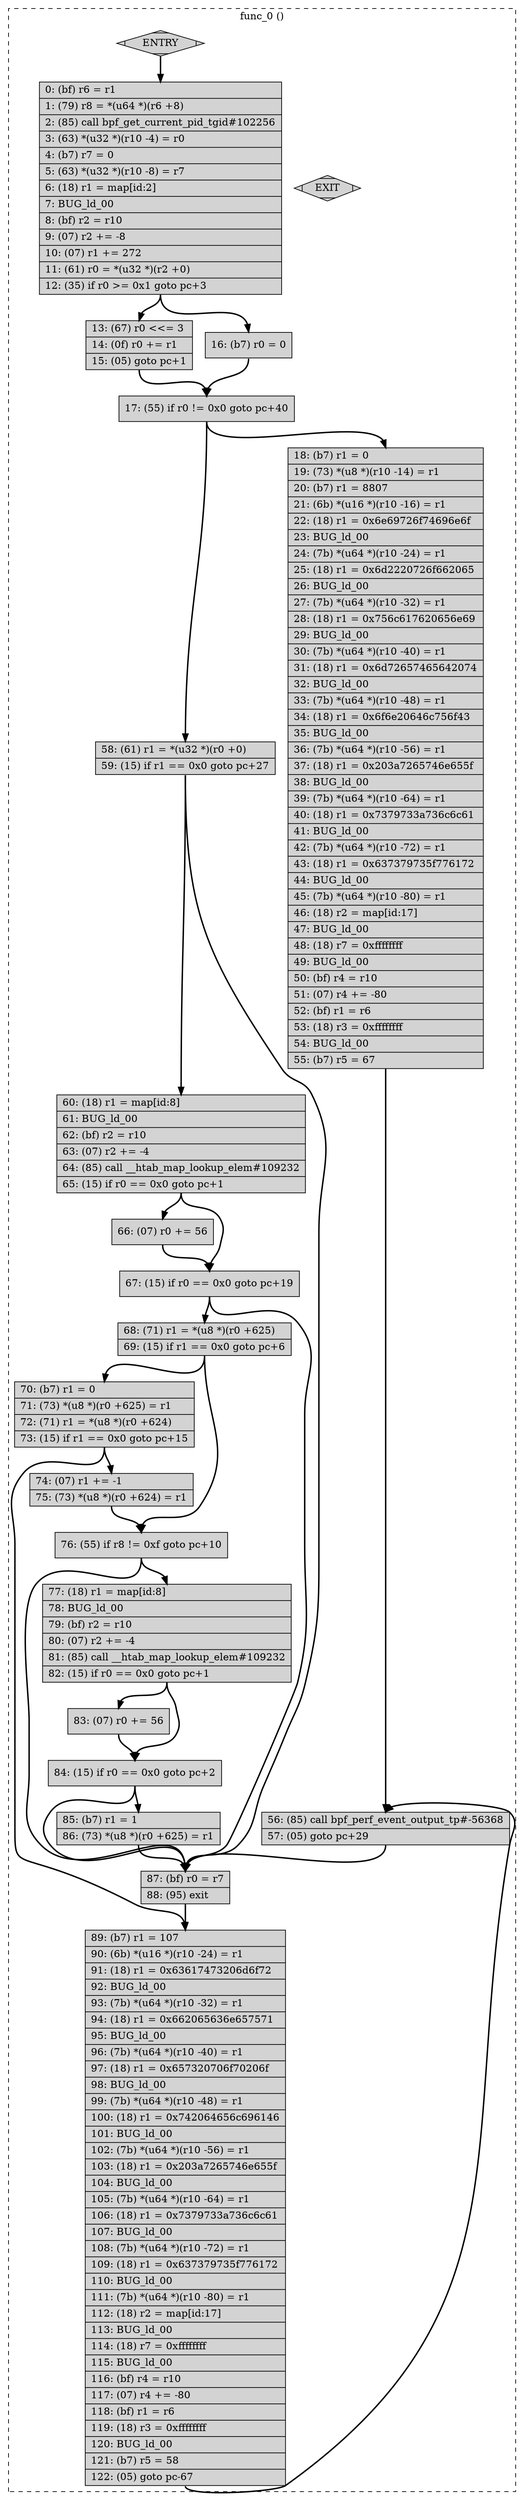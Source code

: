 digraph "DOT graph for eBPF program" {
subgraph "cluster_0" {
	style="dashed";
	color="black";
	label="func_0 ()";
	fn_0_bb_0 [shape=Mdiamond,style=filled,label="ENTRY"];

	fn_0_bb_2 [shape=record,style=filled,label="{   0: (bf) r6 = r1\l\
 |    1: (79) r8 = *(u64 *)(r6 +8)\l\
 |    2: (85) call bpf_get_current_pid_tgid#102256\l\
 |    3: (63) *(u32 *)(r10 -4) = r0\l\
 |    4: (b7) r7 = 0\l\
 |    5: (63) *(u32 *)(r10 -8) = r7\l\
 |    6: (18) r1 = map[id:2]\l\
 |    7: BUG_ld_00\l\
 |    8: (bf) r2 = r10\l\
 |    9: (07) r2 += -8\l\
 |   10: (07) r1 += 272\l\
 |   11: (61) r0 = *(u32 *)(r2 +0)\l\
 |   12: (35) if r0 \>= 0x1 goto pc+3\l\
}"];

	fn_0_bb_3 [shape=record,style=filled,label="{  13: (67) r0 \<\<= 3\l\
 |   14: (0f) r0 += r1\l\
 |   15: (05) goto pc+1\l\
}"];

	fn_0_bb_4 [shape=record,style=filled,label="{  16: (b7) r0 = 0\l\
}"];

	fn_0_bb_5 [shape=record,style=filled,label="{  17: (55) if r0 != 0x0 goto pc+40\l\
}"];

	fn_0_bb_6 [shape=record,style=filled,label="{  18: (b7) r1 = 0\l\
 |   19: (73) *(u8 *)(r10 -14) = r1\l\
 |   20: (b7) r1 = 8807\l\
 |   21: (6b) *(u16 *)(r10 -16) = r1\l\
 |   22: (18) r1 = 0x6e69726f74696e6f\l\
 |   23: BUG_ld_00\l\
 |   24: (7b) *(u64 *)(r10 -24) = r1\l\
 |   25: (18) r1 = 0x6d2220726f662065\l\
 |   26: BUG_ld_00\l\
 |   27: (7b) *(u64 *)(r10 -32) = r1\l\
 |   28: (18) r1 = 0x756c617620656e69\l\
 |   29: BUG_ld_00\l\
 |   30: (7b) *(u64 *)(r10 -40) = r1\l\
 |   31: (18) r1 = 0x6d72657465642074\l\
 |   32: BUG_ld_00\l\
 |   33: (7b) *(u64 *)(r10 -48) = r1\l\
 |   34: (18) r1 = 0x6f6e20646c756f43\l\
 |   35: BUG_ld_00\l\
 |   36: (7b) *(u64 *)(r10 -56) = r1\l\
 |   37: (18) r1 = 0x203a7265746e655f\l\
 |   38: BUG_ld_00\l\
 |   39: (7b) *(u64 *)(r10 -64) = r1\l\
 |   40: (18) r1 = 0x7379733a736c6c61\l\
 |   41: BUG_ld_00\l\
 |   42: (7b) *(u64 *)(r10 -72) = r1\l\
 |   43: (18) r1 = 0x637379735f776172\l\
 |   44: BUG_ld_00\l\
 |   45: (7b) *(u64 *)(r10 -80) = r1\l\
 |   46: (18) r2 = map[id:17]\l\
 |   47: BUG_ld_00\l\
 |   48: (18) r7 = 0xffffffff\l\
 |   49: BUG_ld_00\l\
 |   50: (bf) r4 = r10\l\
 |   51: (07) r4 += -80\l\
 |   52: (bf) r1 = r6\l\
 |   53: (18) r3 = 0xffffffff\l\
 |   54: BUG_ld_00\l\
 |   55: (b7) r5 = 67\l\
}"];

	fn_0_bb_7 [shape=record,style=filled,label="{  56: (85) call bpf_perf_event_output_tp#-56368\l\
 |   57: (05) goto pc+29\l\
}"];

	fn_0_bb_8 [shape=record,style=filled,label="{  58: (61) r1 = *(u32 *)(r0 +0)\l\
 |   59: (15) if r1 == 0x0 goto pc+27\l\
}"];

	fn_0_bb_9 [shape=record,style=filled,label="{  60: (18) r1 = map[id:8]\l\
 |   61: BUG_ld_00\l\
 |   62: (bf) r2 = r10\l\
 |   63: (07) r2 += -4\l\
 |   64: (85) call __htab_map_lookup_elem#109232\l\
 |   65: (15) if r0 == 0x0 goto pc+1\l\
}"];

	fn_0_bb_10 [shape=record,style=filled,label="{  66: (07) r0 += 56\l\
}"];

	fn_0_bb_11 [shape=record,style=filled,label="{  67: (15) if r0 == 0x0 goto pc+19\l\
}"];

	fn_0_bb_12 [shape=record,style=filled,label="{  68: (71) r1 = *(u8 *)(r0 +625)\l\
 |   69: (15) if r1 == 0x0 goto pc+6\l\
}"];

	fn_0_bb_13 [shape=record,style=filled,label="{  70: (b7) r1 = 0\l\
 |   71: (73) *(u8 *)(r0 +625) = r1\l\
 |   72: (71) r1 = *(u8 *)(r0 +624)\l\
 |   73: (15) if r1 == 0x0 goto pc+15\l\
}"];

	fn_0_bb_14 [shape=record,style=filled,label="{  74: (07) r1 += -1\l\
 |   75: (73) *(u8 *)(r0 +624) = r1\l\
}"];

	fn_0_bb_15 [shape=record,style=filled,label="{  76: (55) if r8 != 0xf goto pc+10\l\
}"];

	fn_0_bb_16 [shape=record,style=filled,label="{  77: (18) r1 = map[id:8]\l\
 |   78: BUG_ld_00\l\
 |   79: (bf) r2 = r10\l\
 |   80: (07) r2 += -4\l\
 |   81: (85) call __htab_map_lookup_elem#109232\l\
 |   82: (15) if r0 == 0x0 goto pc+1\l\
}"];

	fn_0_bb_17 [shape=record,style=filled,label="{  83: (07) r0 += 56\l\
}"];

	fn_0_bb_18 [shape=record,style=filled,label="{  84: (15) if r0 == 0x0 goto pc+2\l\
}"];

	fn_0_bb_19 [shape=record,style=filled,label="{  85: (b7) r1 = 1\l\
 |   86: (73) *(u8 *)(r0 +625) = r1\l\
}"];

	fn_0_bb_20 [shape=record,style=filled,label="{  87: (bf) r0 = r7\l\
 |   88: (95) exit\l\
}"];

	fn_0_bb_21 [shape=record,style=filled,label="{  89: (b7) r1 = 107\l\
 |   90: (6b) *(u16 *)(r10 -24) = r1\l\
 |   91: (18) r1 = 0x63617473206d6f72\l\
 |   92: BUG_ld_00\l\
 |   93: (7b) *(u64 *)(r10 -32) = r1\l\
 |   94: (18) r1 = 0x662065636e657571\l\
 |   95: BUG_ld_00\l\
 |   96: (7b) *(u64 *)(r10 -40) = r1\l\
 |   97: (18) r1 = 0x657320706f70206f\l\
 |   98: BUG_ld_00\l\
 |   99: (7b) *(u64 *)(r10 -48) = r1\l\
 |  100: (18) r1 = 0x742064656c696146\l\
 |  101: BUG_ld_00\l\
 |  102: (7b) *(u64 *)(r10 -56) = r1\l\
 |  103: (18) r1 = 0x203a7265746e655f\l\
 |  104: BUG_ld_00\l\
 |  105: (7b) *(u64 *)(r10 -64) = r1\l\
 |  106: (18) r1 = 0x7379733a736c6c61\l\
 |  107: BUG_ld_00\l\
 |  108: (7b) *(u64 *)(r10 -72) = r1\l\
 |  109: (18) r1 = 0x637379735f776172\l\
 |  110: BUG_ld_00\l\
 |  111: (7b) *(u64 *)(r10 -80) = r1\l\
 |  112: (18) r2 = map[id:17]\l\
 |  113: BUG_ld_00\l\
 |  114: (18) r7 = 0xffffffff\l\
 |  115: BUG_ld_00\l\
 |  116: (bf) r4 = r10\l\
 |  117: (07) r4 += -80\l\
 |  118: (bf) r1 = r6\l\
 |  119: (18) r3 = 0xffffffff\l\
 |  120: BUG_ld_00\l\
 |  121: (b7) r5 = 58\l\
 |  122: (05) goto pc-67\l\
}"];

	fn_0_bb_1 [shape=Mdiamond,style=filled,label="EXIT"];

	fn_0_bb_0:s -> fn_0_bb_2:n [style="solid,bold", color=black, weight=10, constraint=true];
	fn_0_bb_2:s -> fn_0_bb_3:n [style="solid,bold", color=black, weight=10, constraint=true];
	fn_0_bb_2:s -> fn_0_bb_4:n [style="solid,bold", color=black, weight=10, constraint=true];
	fn_0_bb_3:s -> fn_0_bb_5:n [style="solid,bold", color=black, weight=10, constraint=true];
	fn_0_bb_4:s -> fn_0_bb_5:n [style="solid,bold", color=black, weight=10, constraint=true];
	fn_0_bb_5:s -> fn_0_bb_6:n [style="solid,bold", color=black, weight=10, constraint=true];
	fn_0_bb_5:s -> fn_0_bb_8:n [style="solid,bold", color=black, weight=10, constraint=true];
	fn_0_bb_6:s -> fn_0_bb_7:n [style="solid,bold", color=black, weight=10, constraint=true];
	fn_0_bb_7:s -> fn_0_bb_20:n [style="solid,bold", color=black, weight=10, constraint=true];
	fn_0_bb_8:s -> fn_0_bb_9:n [style="solid,bold", color=black, weight=10, constraint=true];
	fn_0_bb_8:s -> fn_0_bb_20:n [style="solid,bold", color=black, weight=10, constraint=true];
	fn_0_bb_9:s -> fn_0_bb_10:n [style="solid,bold", color=black, weight=10, constraint=true];
	fn_0_bb_9:s -> fn_0_bb_11:n [style="solid,bold", color=black, weight=10, constraint=true];
	fn_0_bb_10:s -> fn_0_bb_11:n [style="solid,bold", color=black, weight=10, constraint=true];
	fn_0_bb_11:s -> fn_0_bb_12:n [style="solid,bold", color=black, weight=10, constraint=true];
	fn_0_bb_11:s -> fn_0_bb_20:n [style="solid,bold", color=black, weight=10, constraint=true];
	fn_0_bb_12:s -> fn_0_bb_13:n [style="solid,bold", color=black, weight=10, constraint=true];
	fn_0_bb_12:s -> fn_0_bb_15:n [style="solid,bold", color=black, weight=10, constraint=true];
	fn_0_bb_13:s -> fn_0_bb_14:n [style="solid,bold", color=black, weight=10, constraint=true];
	fn_0_bb_13:s -> fn_0_bb_21:n [style="solid,bold", color=black, weight=10, constraint=true];
	fn_0_bb_14:s -> fn_0_bb_15:n [style="solid,bold", color=black, weight=10, constraint=true];
	fn_0_bb_15:s -> fn_0_bb_16:n [style="solid,bold", color=black, weight=10, constraint=true];
	fn_0_bb_15:s -> fn_0_bb_20:n [style="solid,bold", color=black, weight=10, constraint=true];
	fn_0_bb_16:s -> fn_0_bb_17:n [style="solid,bold", color=black, weight=10, constraint=true];
	fn_0_bb_16:s -> fn_0_bb_18:n [style="solid,bold", color=black, weight=10, constraint=true];
	fn_0_bb_17:s -> fn_0_bb_18:n [style="solid,bold", color=black, weight=10, constraint=true];
	fn_0_bb_18:s -> fn_0_bb_19:n [style="solid,bold", color=black, weight=10, constraint=true];
	fn_0_bb_18:s -> fn_0_bb_20:n [style="solid,bold", color=black, weight=10, constraint=true];
	fn_0_bb_19:s -> fn_0_bb_20:n [style="solid,bold", color=black, weight=10, constraint=true];
	fn_0_bb_20:s -> fn_0_bb_21:n [style="solid,bold", color=black, weight=10, constraint=true];
	fn_0_bb_21:s -> fn_0_bb_7:n [style="solid,bold", color=black, weight=10, constraint=true];
	fn_0_bb_0:s -> fn_0_bb_1:n [style="invis", constraint=true];
}
}
